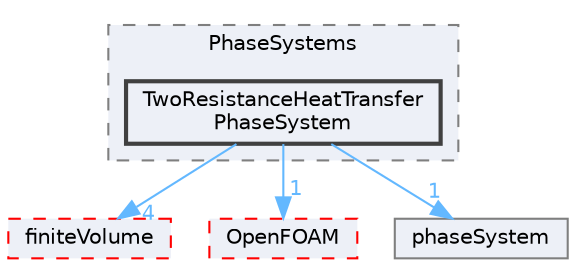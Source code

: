 digraph "src/phaseSystemModels/reactingEuler/multiphaseSystem/PhaseSystems/TwoResistanceHeatTransferPhaseSystem"
{
 // LATEX_PDF_SIZE
  bgcolor="transparent";
  edge [fontname=Helvetica,fontsize=10,labelfontname=Helvetica,labelfontsize=10];
  node [fontname=Helvetica,fontsize=10,shape=box,height=0.2,width=0.4];
  compound=true
  subgraph clusterdir_781c720f7306a7408b32d743fdc101ef {
    graph [ bgcolor="#edf0f7", pencolor="grey50", label="PhaseSystems", fontname=Helvetica,fontsize=10 style="filled,dashed", URL="dir_781c720f7306a7408b32d743fdc101ef.html",tooltip=""]
  dir_3ebc2023fff248ce707a049bedaa51e6 [label="TwoResistanceHeatTransfer\lPhaseSystem", fillcolor="#edf0f7", color="grey25", style="filled,bold", URL="dir_3ebc2023fff248ce707a049bedaa51e6.html",tooltip=""];
  }
  dir_9bd15774b555cf7259a6fa18f99fe99b [label="finiteVolume", fillcolor="#edf0f7", color="red", style="filled,dashed", URL="dir_9bd15774b555cf7259a6fa18f99fe99b.html",tooltip=""];
  dir_c5473ff19b20e6ec4dfe5c310b3778a8 [label="OpenFOAM", fillcolor="#edf0f7", color="red", style="filled,dashed", URL="dir_c5473ff19b20e6ec4dfe5c310b3778a8.html",tooltip=""];
  dir_dfe19b54a98af0254be9d6c989217747 [label="phaseSystem", fillcolor="#edf0f7", color="grey50", style="filled", URL="dir_dfe19b54a98af0254be9d6c989217747.html",tooltip=""];
  dir_3ebc2023fff248ce707a049bedaa51e6->dir_9bd15774b555cf7259a6fa18f99fe99b [headlabel="4", labeldistance=1.5 headhref="dir_004177_001387.html" href="dir_004177_001387.html" color="steelblue1" fontcolor="steelblue1"];
  dir_3ebc2023fff248ce707a049bedaa51e6->dir_c5473ff19b20e6ec4dfe5c310b3778a8 [headlabel="1", labeldistance=1.5 headhref="dir_004177_002695.html" href="dir_004177_002695.html" color="steelblue1" fontcolor="steelblue1"];
  dir_3ebc2023fff248ce707a049bedaa51e6->dir_dfe19b54a98af0254be9d6c989217747 [headlabel="1", labeldistance=1.5 headhref="dir_004177_002906.html" href="dir_004177_002906.html" color="steelblue1" fontcolor="steelblue1"];
}
